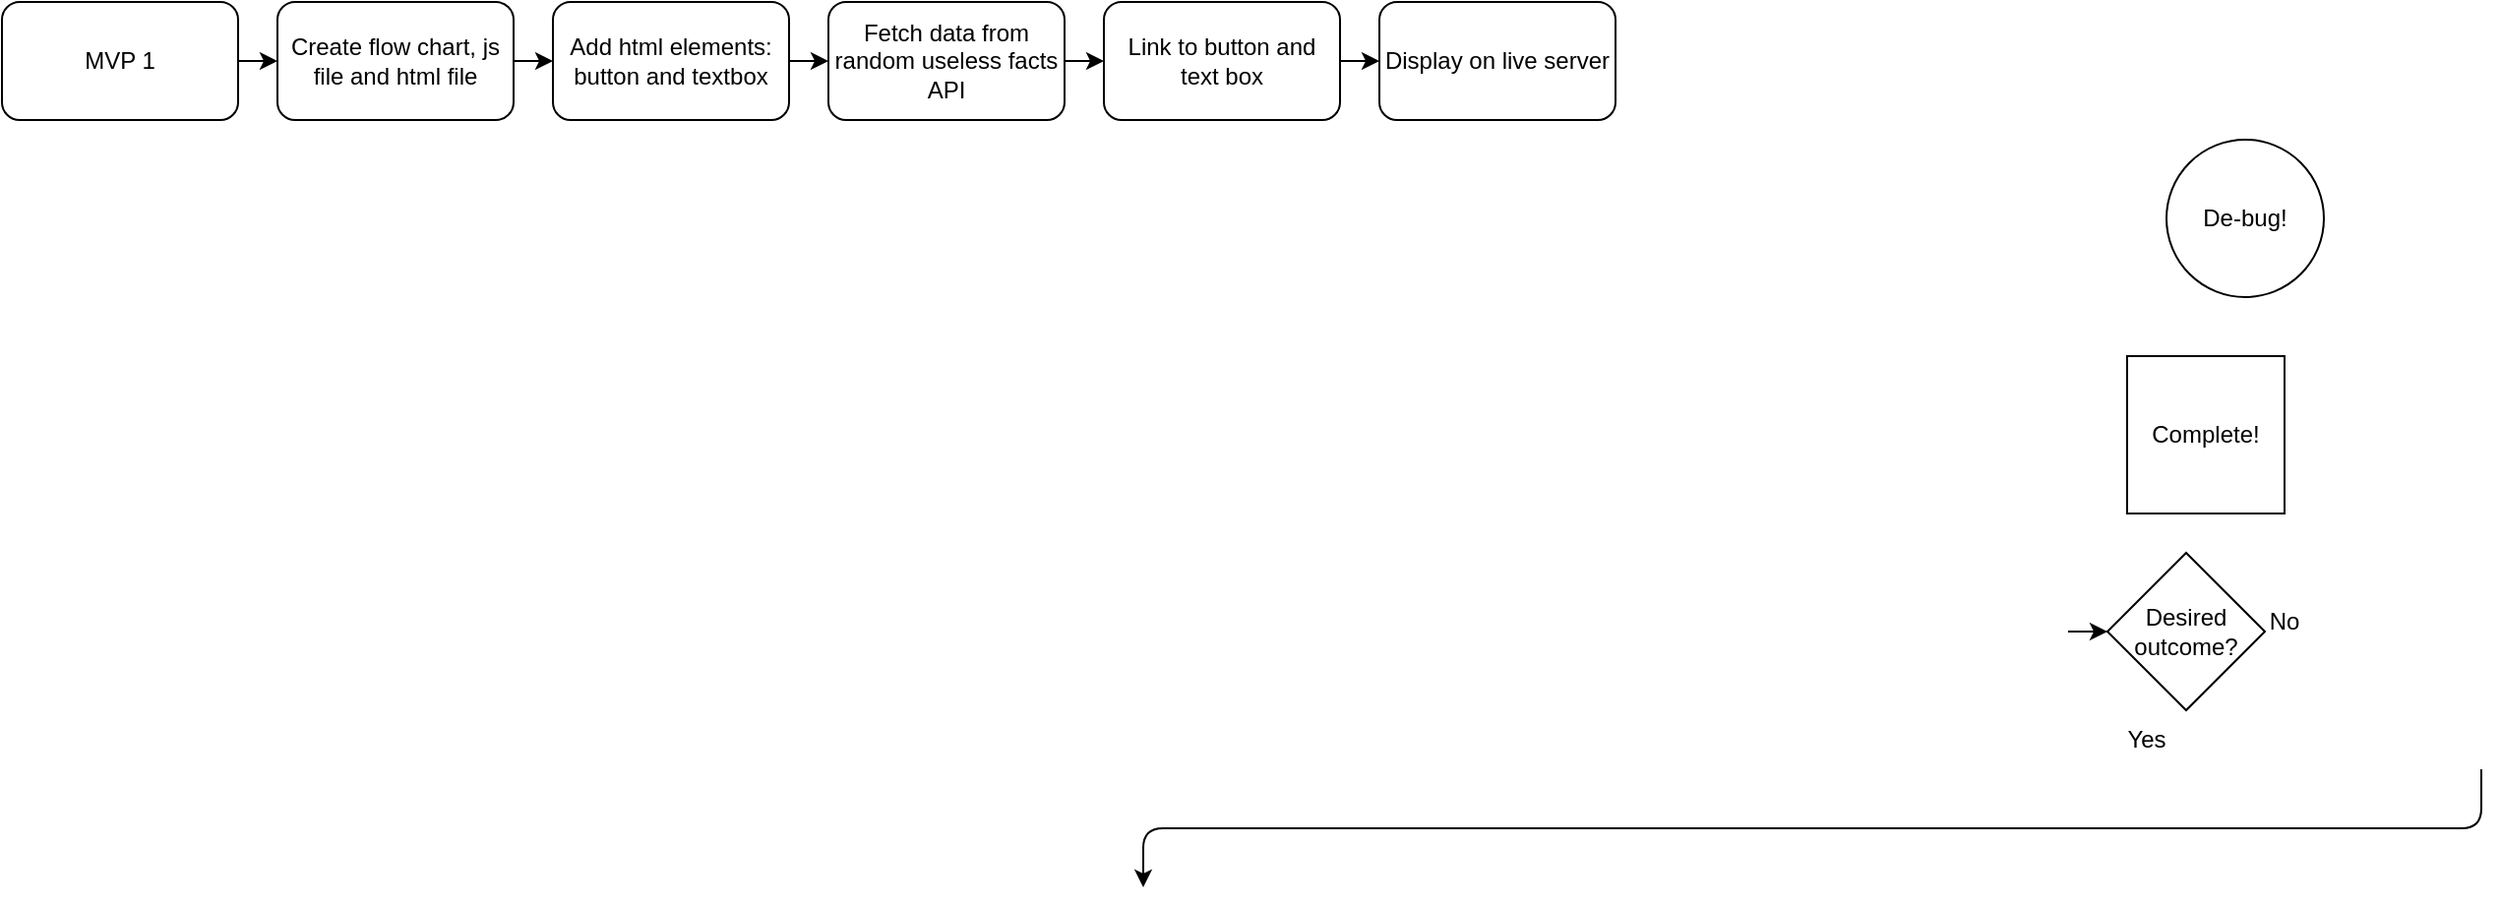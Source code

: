 <mxfile>
    <diagram id="OAJJaGqK4o9o8oSJGirk" name="Page-1">
        <mxGraphModel dx="1370" dy="787" grid="1" gridSize="10" guides="1" tooltips="1" connect="1" arrows="1" fold="1" page="1" pageScale="1" pageWidth="850" pageHeight="1100" math="0" shadow="0">
            <root>
                <mxCell id="0"/>
                <mxCell id="1" parent="0"/>
                <mxCell id="2" value="" style="edgeStyle=none;html=1;" edge="1" parent="1" source="3" target="5">
                    <mxGeometry relative="1" as="geometry"/>
                </mxCell>
                <mxCell id="3" value="MVP 1" style="rounded=1;whiteSpace=wrap;html=1;" vertex="1" parent="1">
                    <mxGeometry x="10" y="10" width="120" height="60" as="geometry"/>
                </mxCell>
                <mxCell id="4" value="" style="edgeStyle=none;html=1;" edge="1" parent="1" source="5" target="7">
                    <mxGeometry relative="1" as="geometry"/>
                </mxCell>
                <mxCell id="5" value="Create flow chart, js file and html file" style="whiteSpace=wrap;html=1;rounded=1;" vertex="1" parent="1">
                    <mxGeometry x="150" y="10" width="120" height="60" as="geometry"/>
                </mxCell>
                <mxCell id="6" value="" style="edgeStyle=none;html=1;" edge="1" parent="1" source="7">
                    <mxGeometry relative="1" as="geometry">
                        <mxPoint x="430" y="40" as="targetPoint"/>
                    </mxGeometry>
                </mxCell>
                <mxCell id="7" value="Add html elements:&lt;br&gt;button and textbox" style="whiteSpace=wrap;html=1;rounded=1;" vertex="1" parent="1">
                    <mxGeometry x="290" y="10" width="120" height="60" as="geometry"/>
                </mxCell>
                <mxCell id="12" value="" style="edgeStyle=none;html=1;" edge="1" parent="1">
                    <mxGeometry relative="1" as="geometry">
                        <mxPoint x="570" y="40" as="targetPoint"/>
                        <mxPoint x="550" y="40" as="sourcePoint"/>
                    </mxGeometry>
                </mxCell>
                <mxCell id="22" value="" style="edgeStyle=none;html=1;" edge="1" parent="1">
                    <mxGeometry relative="1" as="geometry">
                        <mxPoint x="1080" y="330" as="targetPoint"/>
                        <mxPoint x="1060" y="330" as="sourcePoint"/>
                    </mxGeometry>
                </mxCell>
                <mxCell id="65" value="De-bug!" style="ellipse;whiteSpace=wrap;html=1;" vertex="1" parent="1">
                    <mxGeometry x="1110" y="80" width="80" height="80" as="geometry"/>
                </mxCell>
                <mxCell id="69" value="" style="edgeStyle=none;html=1;entryX=0.5;entryY=0;entryDx=0;entryDy=0;" edge="1" parent="1">
                    <mxGeometry relative="1" as="geometry">
                        <mxPoint x="1270" y="400" as="sourcePoint"/>
                        <mxPoint x="590" y="460" as="targetPoint"/>
                        <Array as="points">
                            <mxPoint x="1270" y="430"/>
                            <mxPoint x="590" y="430"/>
                        </Array>
                    </mxGeometry>
                </mxCell>
                <mxCell id="70" value="Desired outcome?" style="rhombus;whiteSpace=wrap;html=1;" vertex="1" parent="1">
                    <mxGeometry x="1080" y="290" width="80" height="80" as="geometry"/>
                </mxCell>
                <mxCell id="71" value="Yes" style="text;html=1;strokeColor=none;fillColor=none;align=center;verticalAlign=middle;whiteSpace=wrap;rounded=0;" vertex="1" parent="1">
                    <mxGeometry x="1070" y="370" width="60" height="30" as="geometry"/>
                </mxCell>
                <mxCell id="82" value="No" style="text;html=1;strokeColor=none;fillColor=none;align=center;verticalAlign=middle;whiteSpace=wrap;rounded=0;" vertex="1" parent="1">
                    <mxGeometry x="1140" y="310" width="60" height="30" as="geometry"/>
                </mxCell>
                <mxCell id="98" value="Complete!" style="whiteSpace=wrap;html=1;aspect=fixed;" vertex="1" parent="1">
                    <mxGeometry x="1090" y="190" width="80" height="80" as="geometry"/>
                </mxCell>
                <mxCell id="102" value="Fetch data from random useless facts API" style="whiteSpace=wrap;html=1;rounded=1;" vertex="1" parent="1">
                    <mxGeometry x="430" y="10" width="120" height="60" as="geometry"/>
                </mxCell>
                <mxCell id="103" value="Link to button and text box" style="whiteSpace=wrap;html=1;rounded=1;" vertex="1" parent="1">
                    <mxGeometry x="570" y="10" width="120" height="60" as="geometry"/>
                </mxCell>
                <mxCell id="104" value="" style="edgeStyle=none;html=1;" edge="1" parent="1">
                    <mxGeometry relative="1" as="geometry">
                        <mxPoint x="710" y="40" as="targetPoint"/>
                        <mxPoint x="690" y="40" as="sourcePoint"/>
                    </mxGeometry>
                </mxCell>
                <mxCell id="105" value="Display on live server" style="whiteSpace=wrap;html=1;rounded=1;" vertex="1" parent="1">
                    <mxGeometry x="710" y="10" width="120" height="60" as="geometry"/>
                </mxCell>
            </root>
        </mxGraphModel>
    </diagram>
</mxfile>